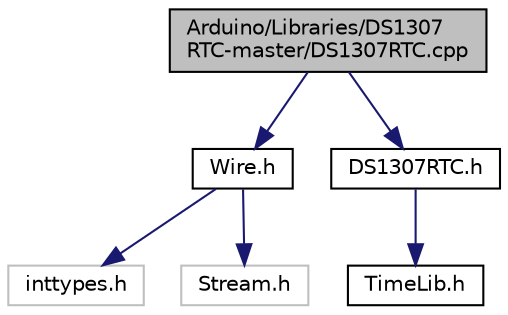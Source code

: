 digraph "Arduino/Libraries/DS1307RTC-master/DS1307RTC.cpp"
{
  edge [fontname="Helvetica",fontsize="10",labelfontname="Helvetica",labelfontsize="10"];
  node [fontname="Helvetica",fontsize="10",shape=record];
  Node0 [label="Arduino/Libraries/DS1307\lRTC-master/DS1307RTC.cpp",height=0.2,width=0.4,color="black", fillcolor="grey75", style="filled", fontcolor="black"];
  Node0 -> Node1 [color="midnightblue",fontsize="10",style="solid",fontname="Helvetica"];
  Node1 [label="Wire.h",height=0.2,width=0.4,color="black", fillcolor="white", style="filled",URL="$_wire_8h.html"];
  Node1 -> Node2 [color="midnightblue",fontsize="10",style="solid",fontname="Helvetica"];
  Node2 [label="inttypes.h",height=0.2,width=0.4,color="grey75", fillcolor="white", style="filled"];
  Node1 -> Node3 [color="midnightblue",fontsize="10",style="solid",fontname="Helvetica"];
  Node3 [label="Stream.h",height=0.2,width=0.4,color="grey75", fillcolor="white", style="filled"];
  Node0 -> Node4 [color="midnightblue",fontsize="10",style="solid",fontname="Helvetica"];
  Node4 [label="DS1307RTC.h",height=0.2,width=0.4,color="black", fillcolor="white", style="filled",URL="$_d_s1307_r_t_c_8h.html"];
  Node4 -> Node5 [color="midnightblue",fontsize="10",style="solid",fontname="Helvetica"];
  Node5 [label="TimeLib.h",height=0.2,width=0.4,color="black", fillcolor="white", style="filled",URL="$_time_lib_8h.html"];
}
